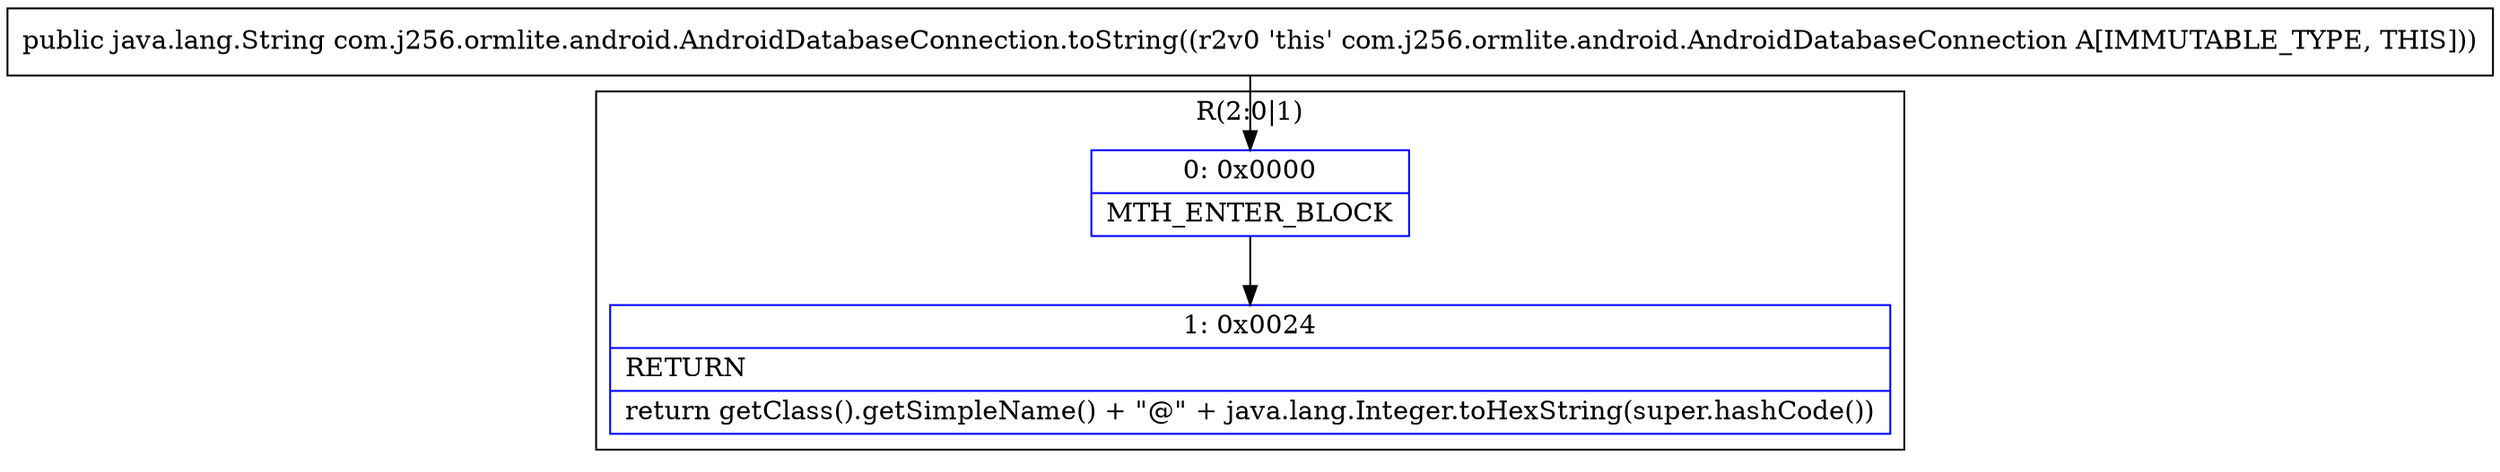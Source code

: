 digraph "CFG forcom.j256.ormlite.android.AndroidDatabaseConnection.toString()Ljava\/lang\/String;" {
subgraph cluster_Region_567345533 {
label = "R(2:0|1)";
node [shape=record,color=blue];
Node_0 [shape=record,label="{0\:\ 0x0000|MTH_ENTER_BLOCK\l}"];
Node_1 [shape=record,label="{1\:\ 0x0024|RETURN\l|return getClass().getSimpleName() + \"@\" + java.lang.Integer.toHexString(super.hashCode())\l}"];
}
MethodNode[shape=record,label="{public java.lang.String com.j256.ormlite.android.AndroidDatabaseConnection.toString((r2v0 'this' com.j256.ormlite.android.AndroidDatabaseConnection A[IMMUTABLE_TYPE, THIS])) }"];
MethodNode -> Node_0;
Node_0 -> Node_1;
}

